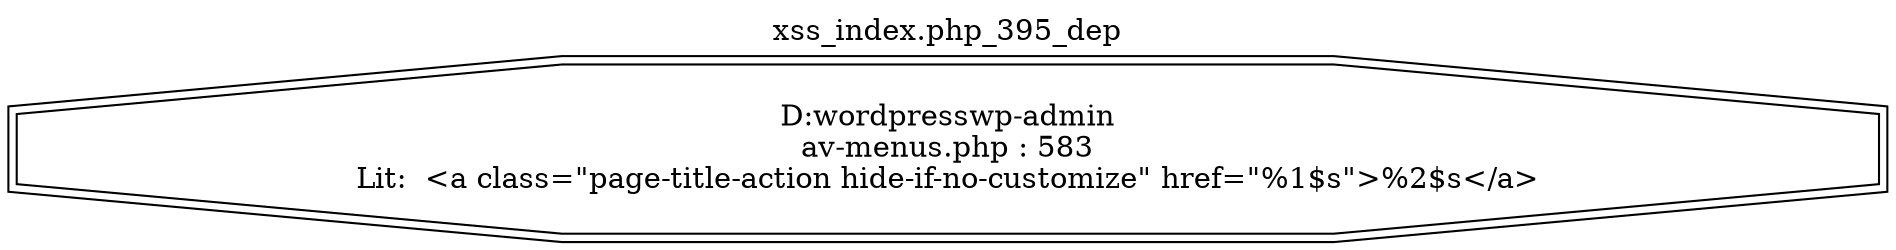 digraph cfg {
  label="xss_index.php_395_dep";
  labelloc=t;
  n1 [shape=doubleoctagon, label="D:\wordpress\wp-admin\nav-menus.php : 583\nLit:  <a class=\"page-title-action hide-if-no-customize\" href=\"%1$s\">%2$s</a>\n"];
}
